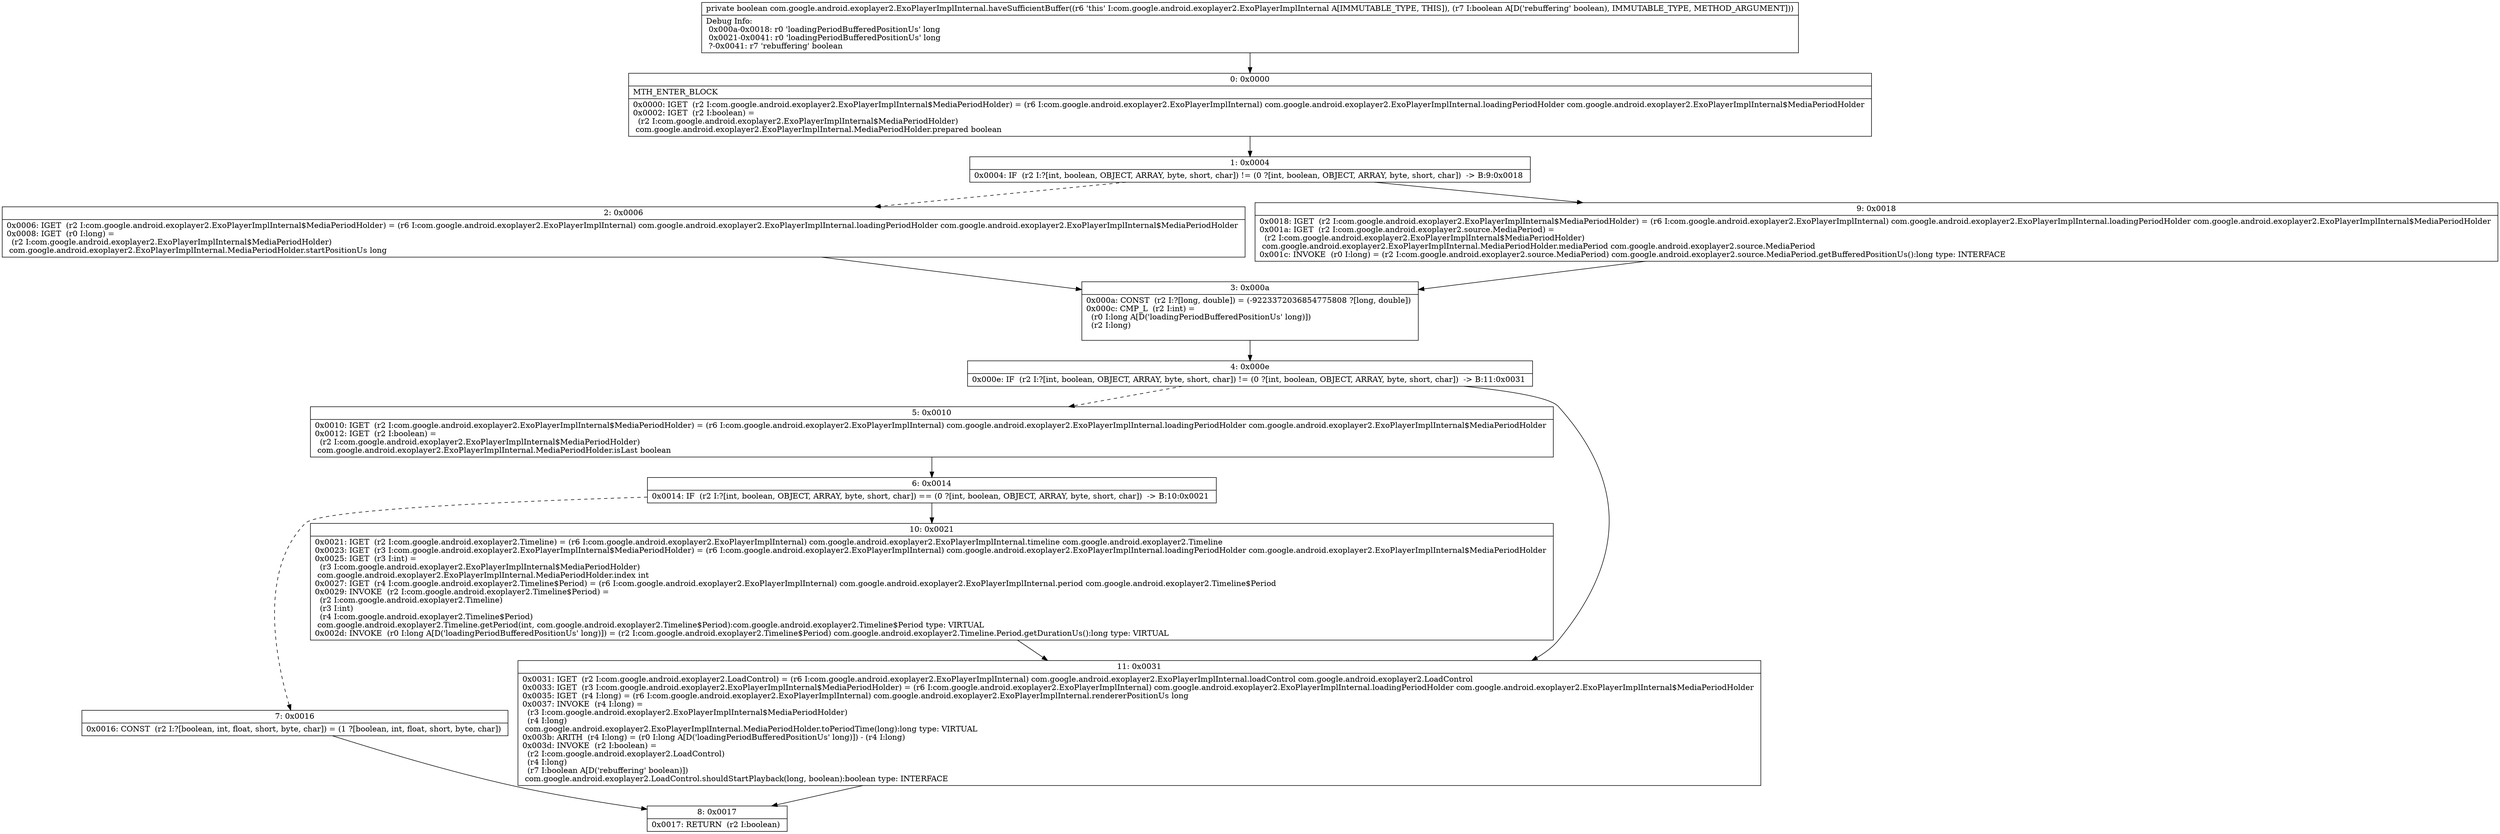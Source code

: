digraph "CFG forcom.google.android.exoplayer2.ExoPlayerImplInternal.haveSufficientBuffer(Z)Z" {
Node_0 [shape=record,label="{0\:\ 0x0000|MTH_ENTER_BLOCK\l|0x0000: IGET  (r2 I:com.google.android.exoplayer2.ExoPlayerImplInternal$MediaPeriodHolder) = (r6 I:com.google.android.exoplayer2.ExoPlayerImplInternal) com.google.android.exoplayer2.ExoPlayerImplInternal.loadingPeriodHolder com.google.android.exoplayer2.ExoPlayerImplInternal$MediaPeriodHolder \l0x0002: IGET  (r2 I:boolean) = \l  (r2 I:com.google.android.exoplayer2.ExoPlayerImplInternal$MediaPeriodHolder)\l com.google.android.exoplayer2.ExoPlayerImplInternal.MediaPeriodHolder.prepared boolean \l}"];
Node_1 [shape=record,label="{1\:\ 0x0004|0x0004: IF  (r2 I:?[int, boolean, OBJECT, ARRAY, byte, short, char]) != (0 ?[int, boolean, OBJECT, ARRAY, byte, short, char])  \-\> B:9:0x0018 \l}"];
Node_2 [shape=record,label="{2\:\ 0x0006|0x0006: IGET  (r2 I:com.google.android.exoplayer2.ExoPlayerImplInternal$MediaPeriodHolder) = (r6 I:com.google.android.exoplayer2.ExoPlayerImplInternal) com.google.android.exoplayer2.ExoPlayerImplInternal.loadingPeriodHolder com.google.android.exoplayer2.ExoPlayerImplInternal$MediaPeriodHolder \l0x0008: IGET  (r0 I:long) = \l  (r2 I:com.google.android.exoplayer2.ExoPlayerImplInternal$MediaPeriodHolder)\l com.google.android.exoplayer2.ExoPlayerImplInternal.MediaPeriodHolder.startPositionUs long \l}"];
Node_3 [shape=record,label="{3\:\ 0x000a|0x000a: CONST  (r2 I:?[long, double]) = (\-9223372036854775808 ?[long, double]) \l0x000c: CMP_L  (r2 I:int) = \l  (r0 I:long A[D('loadingPeriodBufferedPositionUs' long)])\l  (r2 I:long)\l \l}"];
Node_4 [shape=record,label="{4\:\ 0x000e|0x000e: IF  (r2 I:?[int, boolean, OBJECT, ARRAY, byte, short, char]) != (0 ?[int, boolean, OBJECT, ARRAY, byte, short, char])  \-\> B:11:0x0031 \l}"];
Node_5 [shape=record,label="{5\:\ 0x0010|0x0010: IGET  (r2 I:com.google.android.exoplayer2.ExoPlayerImplInternal$MediaPeriodHolder) = (r6 I:com.google.android.exoplayer2.ExoPlayerImplInternal) com.google.android.exoplayer2.ExoPlayerImplInternal.loadingPeriodHolder com.google.android.exoplayer2.ExoPlayerImplInternal$MediaPeriodHolder \l0x0012: IGET  (r2 I:boolean) = \l  (r2 I:com.google.android.exoplayer2.ExoPlayerImplInternal$MediaPeriodHolder)\l com.google.android.exoplayer2.ExoPlayerImplInternal.MediaPeriodHolder.isLast boolean \l}"];
Node_6 [shape=record,label="{6\:\ 0x0014|0x0014: IF  (r2 I:?[int, boolean, OBJECT, ARRAY, byte, short, char]) == (0 ?[int, boolean, OBJECT, ARRAY, byte, short, char])  \-\> B:10:0x0021 \l}"];
Node_7 [shape=record,label="{7\:\ 0x0016|0x0016: CONST  (r2 I:?[boolean, int, float, short, byte, char]) = (1 ?[boolean, int, float, short, byte, char]) \l}"];
Node_8 [shape=record,label="{8\:\ 0x0017|0x0017: RETURN  (r2 I:boolean) \l}"];
Node_9 [shape=record,label="{9\:\ 0x0018|0x0018: IGET  (r2 I:com.google.android.exoplayer2.ExoPlayerImplInternal$MediaPeriodHolder) = (r6 I:com.google.android.exoplayer2.ExoPlayerImplInternal) com.google.android.exoplayer2.ExoPlayerImplInternal.loadingPeriodHolder com.google.android.exoplayer2.ExoPlayerImplInternal$MediaPeriodHolder \l0x001a: IGET  (r2 I:com.google.android.exoplayer2.source.MediaPeriod) = \l  (r2 I:com.google.android.exoplayer2.ExoPlayerImplInternal$MediaPeriodHolder)\l com.google.android.exoplayer2.ExoPlayerImplInternal.MediaPeriodHolder.mediaPeriod com.google.android.exoplayer2.source.MediaPeriod \l0x001c: INVOKE  (r0 I:long) = (r2 I:com.google.android.exoplayer2.source.MediaPeriod) com.google.android.exoplayer2.source.MediaPeriod.getBufferedPositionUs():long type: INTERFACE \l}"];
Node_10 [shape=record,label="{10\:\ 0x0021|0x0021: IGET  (r2 I:com.google.android.exoplayer2.Timeline) = (r6 I:com.google.android.exoplayer2.ExoPlayerImplInternal) com.google.android.exoplayer2.ExoPlayerImplInternal.timeline com.google.android.exoplayer2.Timeline \l0x0023: IGET  (r3 I:com.google.android.exoplayer2.ExoPlayerImplInternal$MediaPeriodHolder) = (r6 I:com.google.android.exoplayer2.ExoPlayerImplInternal) com.google.android.exoplayer2.ExoPlayerImplInternal.loadingPeriodHolder com.google.android.exoplayer2.ExoPlayerImplInternal$MediaPeriodHolder \l0x0025: IGET  (r3 I:int) = \l  (r3 I:com.google.android.exoplayer2.ExoPlayerImplInternal$MediaPeriodHolder)\l com.google.android.exoplayer2.ExoPlayerImplInternal.MediaPeriodHolder.index int \l0x0027: IGET  (r4 I:com.google.android.exoplayer2.Timeline$Period) = (r6 I:com.google.android.exoplayer2.ExoPlayerImplInternal) com.google.android.exoplayer2.ExoPlayerImplInternal.period com.google.android.exoplayer2.Timeline$Period \l0x0029: INVOKE  (r2 I:com.google.android.exoplayer2.Timeline$Period) = \l  (r2 I:com.google.android.exoplayer2.Timeline)\l  (r3 I:int)\l  (r4 I:com.google.android.exoplayer2.Timeline$Period)\l com.google.android.exoplayer2.Timeline.getPeriod(int, com.google.android.exoplayer2.Timeline$Period):com.google.android.exoplayer2.Timeline$Period type: VIRTUAL \l0x002d: INVOKE  (r0 I:long A[D('loadingPeriodBufferedPositionUs' long)]) = (r2 I:com.google.android.exoplayer2.Timeline$Period) com.google.android.exoplayer2.Timeline.Period.getDurationUs():long type: VIRTUAL \l}"];
Node_11 [shape=record,label="{11\:\ 0x0031|0x0031: IGET  (r2 I:com.google.android.exoplayer2.LoadControl) = (r6 I:com.google.android.exoplayer2.ExoPlayerImplInternal) com.google.android.exoplayer2.ExoPlayerImplInternal.loadControl com.google.android.exoplayer2.LoadControl \l0x0033: IGET  (r3 I:com.google.android.exoplayer2.ExoPlayerImplInternal$MediaPeriodHolder) = (r6 I:com.google.android.exoplayer2.ExoPlayerImplInternal) com.google.android.exoplayer2.ExoPlayerImplInternal.loadingPeriodHolder com.google.android.exoplayer2.ExoPlayerImplInternal$MediaPeriodHolder \l0x0035: IGET  (r4 I:long) = (r6 I:com.google.android.exoplayer2.ExoPlayerImplInternal) com.google.android.exoplayer2.ExoPlayerImplInternal.rendererPositionUs long \l0x0037: INVOKE  (r4 I:long) = \l  (r3 I:com.google.android.exoplayer2.ExoPlayerImplInternal$MediaPeriodHolder)\l  (r4 I:long)\l com.google.android.exoplayer2.ExoPlayerImplInternal.MediaPeriodHolder.toPeriodTime(long):long type: VIRTUAL \l0x003b: ARITH  (r4 I:long) = (r0 I:long A[D('loadingPeriodBufferedPositionUs' long)]) \- (r4 I:long) \l0x003d: INVOKE  (r2 I:boolean) = \l  (r2 I:com.google.android.exoplayer2.LoadControl)\l  (r4 I:long)\l  (r7 I:boolean A[D('rebuffering' boolean)])\l com.google.android.exoplayer2.LoadControl.shouldStartPlayback(long, boolean):boolean type: INTERFACE \l}"];
MethodNode[shape=record,label="{private boolean com.google.android.exoplayer2.ExoPlayerImplInternal.haveSufficientBuffer((r6 'this' I:com.google.android.exoplayer2.ExoPlayerImplInternal A[IMMUTABLE_TYPE, THIS]), (r7 I:boolean A[D('rebuffering' boolean), IMMUTABLE_TYPE, METHOD_ARGUMENT]))  | Debug Info:\l  0x000a\-0x0018: r0 'loadingPeriodBufferedPositionUs' long\l  0x0021\-0x0041: r0 'loadingPeriodBufferedPositionUs' long\l  ?\-0x0041: r7 'rebuffering' boolean\l}"];
MethodNode -> Node_0;
Node_0 -> Node_1;
Node_1 -> Node_2[style=dashed];
Node_1 -> Node_9;
Node_2 -> Node_3;
Node_3 -> Node_4;
Node_4 -> Node_5[style=dashed];
Node_4 -> Node_11;
Node_5 -> Node_6;
Node_6 -> Node_7[style=dashed];
Node_6 -> Node_10;
Node_7 -> Node_8;
Node_9 -> Node_3;
Node_10 -> Node_11;
Node_11 -> Node_8;
}

